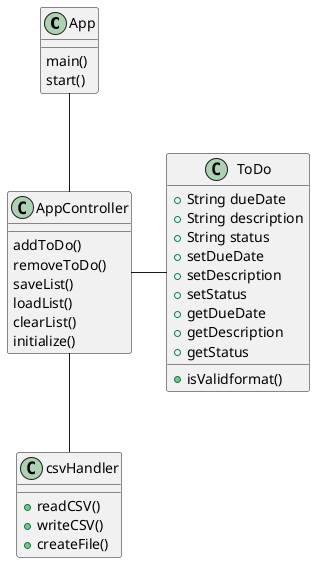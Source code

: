 @startuml
'https://plantuml.com/sequence-diagram

class App{
    main()
    start()
}
class AppController{
    addToDo()
    removeToDo()
    saveList()
    loadList()
    clearList()
    initialize()

}
class ToDo{
    + String dueDate
    + String description
    + String status
    + setDueDate
    + setDescription
    + setStatus
    + getDueDate
    + getDescription
    + getStatus
    + isValidformat()
}

class csvHandler {
    + readCSV()
    + writeCSV()
    + createFile()
}
App -- AppController
AppController -- csvHandler
AppController - ToDo
@enduml